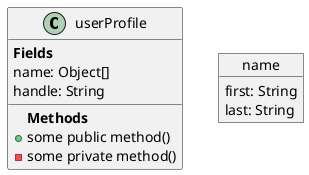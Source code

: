 @startuml

class userProfile {
{field} <b>Fields</b>
name: Object[]
handle: String

{method}<b>Methods</b>
+some public method()
-some private method()
}

object name {
first: String
last: String
}

@enduml